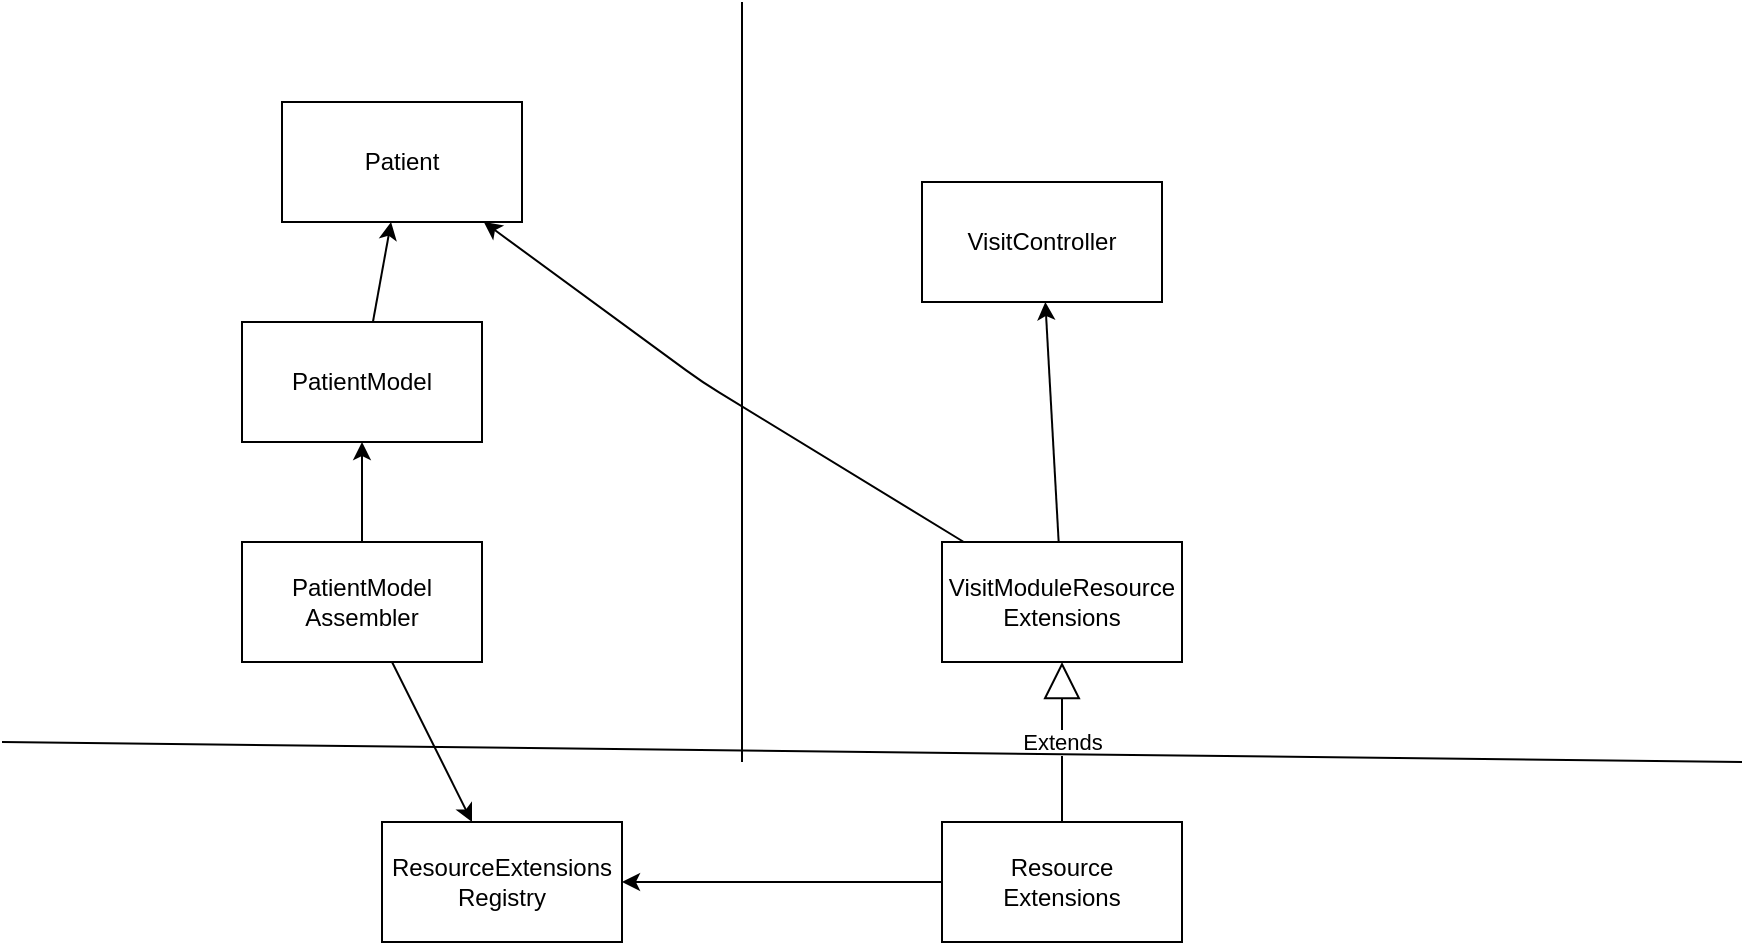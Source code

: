 <mxfile version="14.6.13" type="device"><diagram id="XW5L7o7uIpPn2_f6CyLT" name="Seite-1"><mxGraphModel dx="1350" dy="816" grid="1" gridSize="10" guides="1" tooltips="1" connect="1" arrows="1" fold="1" page="1" pageScale="1" pageWidth="827" pageHeight="1169" math="0" shadow="0"><root><mxCell id="0"/><mxCell id="1" parent="0"/><mxCell id="we7dvoedg600XiKa8Tng-1" value="Patient" style="rounded=0;whiteSpace=wrap;html=1;" vertex="1" parent="1"><mxGeometry x="170" y="140" width="120" height="60" as="geometry"/></mxCell><mxCell id="we7dvoedg600XiKa8Tng-2" value="PatientModel" style="rounded=0;whiteSpace=wrap;html=1;" vertex="1" parent="1"><mxGeometry x="150" y="250" width="120" height="60" as="geometry"/></mxCell><mxCell id="we7dvoedg600XiKa8Tng-3" value="PatientModel&lt;br&gt;Assembler" style="rounded=0;whiteSpace=wrap;html=1;" vertex="1" parent="1"><mxGeometry x="150" y="360" width="120" height="60" as="geometry"/></mxCell><mxCell id="we7dvoedg600XiKa8Tng-4" value="ResourceExtensions&lt;br&gt;Registry" style="rounded=0;whiteSpace=wrap;html=1;" vertex="1" parent="1"><mxGeometry x="220" y="500" width="120" height="60" as="geometry"/></mxCell><mxCell id="we7dvoedg600XiKa8Tng-5" value="Resource&lt;br&gt;Extensions" style="rounded=0;whiteSpace=wrap;html=1;" vertex="1" parent="1"><mxGeometry x="500" y="500" width="120" height="60" as="geometry"/></mxCell><mxCell id="we7dvoedg600XiKa8Tng-6" value="VisitModuleResource&lt;br&gt;Extensions" style="rounded=0;whiteSpace=wrap;html=1;" vertex="1" parent="1"><mxGeometry x="500" y="360" width="120" height="60" as="geometry"/></mxCell><mxCell id="we7dvoedg600XiKa8Tng-7" value="Extends" style="endArrow=block;endSize=16;endFill=0;html=1;" edge="1" parent="1" source="we7dvoedg600XiKa8Tng-5" target="we7dvoedg600XiKa8Tng-6"><mxGeometry width="160" relative="1" as="geometry"><mxPoint x="490" y="650" as="sourcePoint"/><mxPoint x="650" y="650" as="targetPoint"/></mxGeometry></mxCell><mxCell id="we7dvoedg600XiKa8Tng-8" value="" style="endArrow=classic;html=1;" edge="1" parent="1" source="we7dvoedg600XiKa8Tng-5" target="we7dvoedg600XiKa8Tng-4"><mxGeometry width="50" height="50" relative="1" as="geometry"><mxPoint x="440" y="590" as="sourcePoint"/><mxPoint x="490" y="540" as="targetPoint"/></mxGeometry></mxCell><mxCell id="we7dvoedg600XiKa8Tng-9" value="" style="endArrow=classic;html=1;" edge="1" parent="1" source="we7dvoedg600XiKa8Tng-3" target="we7dvoedg600XiKa8Tng-4"><mxGeometry width="50" height="50" relative="1" as="geometry"><mxPoint x="330" y="440" as="sourcePoint"/><mxPoint x="380" y="390" as="targetPoint"/></mxGeometry></mxCell><mxCell id="we7dvoedg600XiKa8Tng-10" value="" style="endArrow=classic;html=1;" edge="1" parent="1" source="we7dvoedg600XiKa8Tng-2" target="we7dvoedg600XiKa8Tng-1"><mxGeometry width="50" height="50" relative="1" as="geometry"><mxPoint x="350" y="310" as="sourcePoint"/><mxPoint x="400" y="260" as="targetPoint"/></mxGeometry></mxCell><mxCell id="we7dvoedg600XiKa8Tng-11" value="" style="endArrow=classic;html=1;" edge="1" parent="1" source="we7dvoedg600XiKa8Tng-3" target="we7dvoedg600XiKa8Tng-2"><mxGeometry width="50" height="50" relative="1" as="geometry"><mxPoint x="330" y="350" as="sourcePoint"/><mxPoint x="380" y="300" as="targetPoint"/></mxGeometry></mxCell><mxCell id="we7dvoedg600XiKa8Tng-12" value="" style="endArrow=classic;html=1;" edge="1" parent="1" source="we7dvoedg600XiKa8Tng-6" target="we7dvoedg600XiKa8Tng-1"><mxGeometry width="50" height="50" relative="1" as="geometry"><mxPoint x="370" y="330" as="sourcePoint"/><mxPoint x="420" y="280" as="targetPoint"/><Array as="points"><mxPoint x="380" y="280"/></Array></mxGeometry></mxCell><mxCell id="we7dvoedg600XiKa8Tng-13" value="VisitController" style="rounded=0;whiteSpace=wrap;html=1;" vertex="1" parent="1"><mxGeometry x="490" y="180" width="120" height="60" as="geometry"/></mxCell><mxCell id="we7dvoedg600XiKa8Tng-14" value="" style="endArrow=classic;html=1;" edge="1" parent="1" source="we7dvoedg600XiKa8Tng-6" target="we7dvoedg600XiKa8Tng-13"><mxGeometry width="50" height="50" relative="1" as="geometry"><mxPoint x="590" y="340" as="sourcePoint"/><mxPoint x="640" y="290" as="targetPoint"/></mxGeometry></mxCell><mxCell id="we7dvoedg600XiKa8Tng-15" value="" style="endArrow=none;html=1;" edge="1" parent="1"><mxGeometry width="50" height="50" relative="1" as="geometry"><mxPoint x="30" y="460" as="sourcePoint"/><mxPoint x="900" y="470" as="targetPoint"/></mxGeometry></mxCell><mxCell id="we7dvoedg600XiKa8Tng-16" value="" style="endArrow=none;html=1;" edge="1" parent="1"><mxGeometry width="50" height="50" relative="1" as="geometry"><mxPoint x="400" y="470" as="sourcePoint"/><mxPoint x="400" y="90" as="targetPoint"/></mxGeometry></mxCell></root></mxGraphModel></diagram></mxfile>